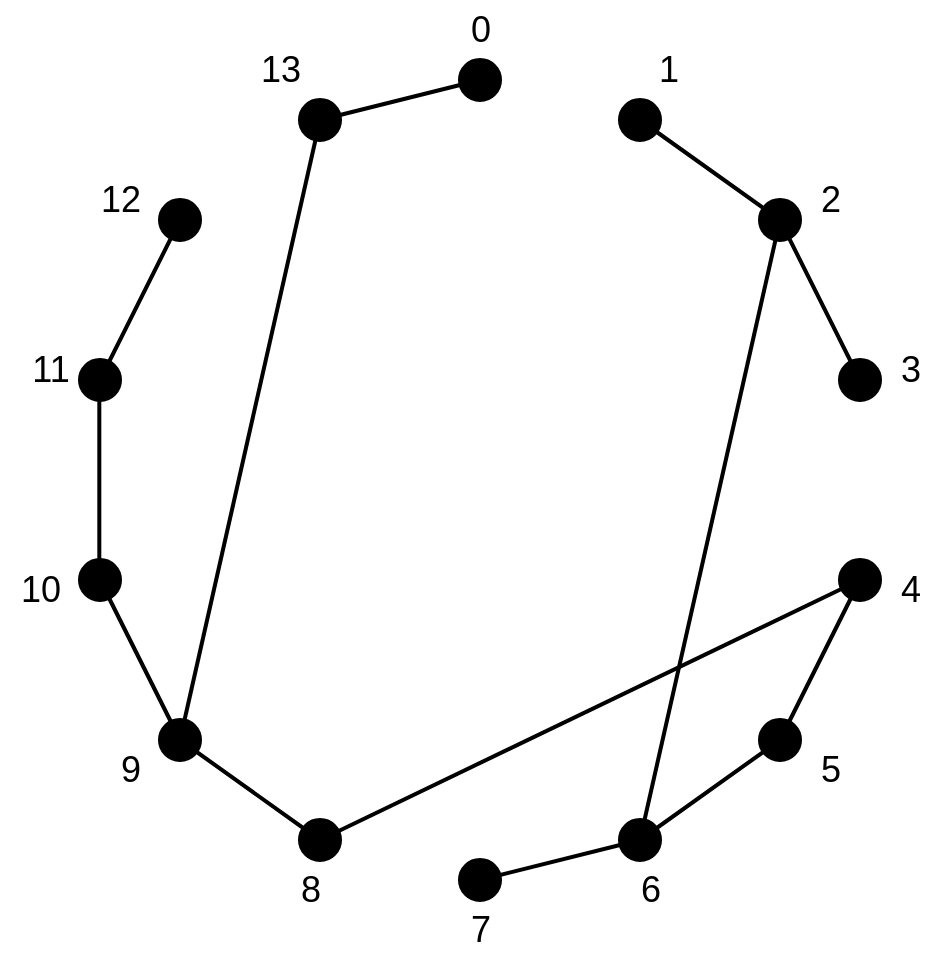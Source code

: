 <mxfile version="13.4.5" type="device"><diagram id="X3HUVQHs-cfHY_X6yfge" name="ページ1"><mxGraphModel dx="660" dy="646" grid="1" gridSize="10" guides="1" tooltips="1" connect="1" arrows="1" fold="1" page="1" pageScale="1" pageWidth="827" pageHeight="1169" math="0" shadow="0"><root><mxCell id="0"/><mxCell id="1" parent="0"/><mxCell id="tKj6pDoYX2af-1o1Zyn5-260" value="" style="ellipse;whiteSpace=wrap;html=1;aspect=fixed;fillColor=#000000;fontSize=18;strokeWidth=2;" vertex="1" parent="1"><mxGeometry x="320" y="160" width="20" height="20" as="geometry"/></mxCell><mxCell id="tKj6pDoYX2af-1o1Zyn5-261" value="" style="ellipse;whiteSpace=wrap;html=1;aspect=fixed;fillColor=#000000;fontSize=18;strokeWidth=2;" vertex="1" parent="1"><mxGeometry x="320" y="560" width="20" height="20" as="geometry"/></mxCell><mxCell id="tKj6pDoYX2af-1o1Zyn5-262" value="" style="ellipse;whiteSpace=wrap;html=1;aspect=fixed;fillColor=#000000;fontSize=18;strokeWidth=2;" vertex="1" parent="1"><mxGeometry x="130" y="410" width="20" height="20" as="geometry"/></mxCell><mxCell id="tKj6pDoYX2af-1o1Zyn5-263" value="" style="ellipse;whiteSpace=wrap;html=1;aspect=fixed;fillColor=#000000;fontSize=18;strokeWidth=2;" vertex="1" parent="1"><mxGeometry x="130" y="310" width="20" height="20" as="geometry"/></mxCell><mxCell id="tKj6pDoYX2af-1o1Zyn5-264" value="" style="ellipse;whiteSpace=wrap;html=1;aspect=fixed;fillColor=#000000;fontSize=18;strokeWidth=2;" vertex="1" parent="1"><mxGeometry x="170" y="230" width="20" height="20" as="geometry"/></mxCell><mxCell id="tKj6pDoYX2af-1o1Zyn5-265" value="" style="ellipse;whiteSpace=wrap;html=1;aspect=fixed;fillColor=#000000;fontSize=18;strokeWidth=2;" vertex="1" parent="1"><mxGeometry x="240" y="180" width="20" height="20" as="geometry"/></mxCell><mxCell id="tKj6pDoYX2af-1o1Zyn5-266" value="" style="ellipse;whiteSpace=wrap;html=1;aspect=fixed;fillColor=#000000;fontSize=18;strokeWidth=2;" vertex="1" parent="1"><mxGeometry x="170" y="490" width="20" height="20" as="geometry"/></mxCell><mxCell id="tKj6pDoYX2af-1o1Zyn5-267" value="" style="ellipse;whiteSpace=wrap;html=1;aspect=fixed;fillColor=#000000;fontSize=18;strokeWidth=2;" vertex="1" parent="1"><mxGeometry x="240" y="540" width="20" height="20" as="geometry"/></mxCell><mxCell id="tKj6pDoYX2af-1o1Zyn5-268" value="" style="ellipse;whiteSpace=wrap;html=1;aspect=fixed;fillColor=#000000;fontSize=18;strokeWidth=2;" vertex="1" parent="1"><mxGeometry x="510" y="410" width="20" height="20" as="geometry"/></mxCell><mxCell id="tKj6pDoYX2af-1o1Zyn5-269" value="" style="ellipse;whiteSpace=wrap;html=1;aspect=fixed;fillColor=#000000;fontSize=18;strokeWidth=2;" vertex="1" parent="1"><mxGeometry x="510" y="310" width="20" height="20" as="geometry"/></mxCell><mxCell id="tKj6pDoYX2af-1o1Zyn5-270" value="" style="ellipse;whiteSpace=wrap;html=1;aspect=fixed;fillColor=#000000;fontSize=18;strokeWidth=2;" vertex="1" parent="1"><mxGeometry x="470" y="230" width="20" height="20" as="geometry"/></mxCell><mxCell id="tKj6pDoYX2af-1o1Zyn5-271" value="" style="ellipse;whiteSpace=wrap;html=1;aspect=fixed;fillColor=#000000;fontSize=18;strokeWidth=2;" vertex="1" parent="1"><mxGeometry x="470" y="490" width="20" height="20" as="geometry"/></mxCell><mxCell id="tKj6pDoYX2af-1o1Zyn5-272" value="" style="ellipse;whiteSpace=wrap;html=1;aspect=fixed;fillColor=#000000;fontSize=18;strokeWidth=2;" vertex="1" parent="1"><mxGeometry x="400" y="180" width="20" height="20" as="geometry"/></mxCell><mxCell id="tKj6pDoYX2af-1o1Zyn5-273" value="" style="ellipse;whiteSpace=wrap;html=1;aspect=fixed;fillColor=#000000;fontSize=18;strokeWidth=2;" vertex="1" parent="1"><mxGeometry x="400" y="540" width="20" height="20" as="geometry"/></mxCell><mxCell id="tKj6pDoYX2af-1o1Zyn5-274" value="" style="endArrow=none;html=1;fontSize=18;strokeWidth=2;" edge="1" parent="1"><mxGeometry width="50" height="50" relative="1" as="geometry"><mxPoint x="250" y="190" as="sourcePoint"/><mxPoint x="330" y="170" as="targetPoint"/></mxGeometry></mxCell><mxCell id="tKj6pDoYX2af-1o1Zyn5-275" value="" style="endArrow=none;html=1;fontSize=18;strokeWidth=2;" edge="1" parent="1"><mxGeometry width="50" height="50" relative="1" as="geometry"><mxPoint x="330" y="570" as="sourcePoint"/><mxPoint x="410" y="550" as="targetPoint"/></mxGeometry></mxCell><mxCell id="tKj6pDoYX2af-1o1Zyn5-278" value="" style="endArrow=none;html=1;fontSize=18;strokeWidth=2;" edge="1" parent="1"><mxGeometry width="50" height="50" relative="1" as="geometry"><mxPoint x="140" y="320" as="sourcePoint"/><mxPoint x="180" y="240" as="targetPoint"/></mxGeometry></mxCell><mxCell id="tKj6pDoYX2af-1o1Zyn5-279" value="" style="endArrow=none;html=1;fontSize=18;strokeWidth=2;" edge="1" parent="1"><mxGeometry width="50" height="50" relative="1" as="geometry"><mxPoint x="480" y="500" as="sourcePoint"/><mxPoint x="520" y="420" as="targetPoint"/></mxGeometry></mxCell><mxCell id="tKj6pDoYX2af-1o1Zyn5-280" value="" style="endArrow=none;html=1;fontSize=18;strokeWidth=2;" edge="1" parent="1"><mxGeometry width="50" height="50" relative="1" as="geometry"><mxPoint x="139.66" y="420" as="sourcePoint"/><mxPoint x="139.66" y="320" as="targetPoint"/></mxGeometry></mxCell><mxCell id="tKj6pDoYX2af-1o1Zyn5-282" value="" style="endArrow=none;html=1;fontSize=18;strokeWidth=2;" edge="1" parent="1"><mxGeometry width="50" height="50" relative="1" as="geometry"><mxPoint x="140" y="420" as="sourcePoint"/><mxPoint x="180" y="500" as="targetPoint"/></mxGeometry></mxCell><mxCell id="tKj6pDoYX2af-1o1Zyn5-283" value="" style="endArrow=none;html=1;fontSize=18;strokeWidth=2;" edge="1" parent="1"><mxGeometry width="50" height="50" relative="1" as="geometry"><mxPoint x="480" y="240" as="sourcePoint"/><mxPoint x="520" y="320" as="targetPoint"/></mxGeometry></mxCell><mxCell id="tKj6pDoYX2af-1o1Zyn5-285" value="" style="endArrow=none;html=1;fontSize=18;strokeWidth=2;" edge="1" parent="1"><mxGeometry width="50" height="50" relative="1" as="geometry"><mxPoint x="410" y="550" as="sourcePoint"/><mxPoint x="480" y="500" as="targetPoint"/></mxGeometry></mxCell><mxCell id="tKj6pDoYX2af-1o1Zyn5-286" value="" style="endArrow=none;html=1;fontSize=18;strokeWidth=2;" edge="1" parent="1"><mxGeometry width="50" height="50" relative="1" as="geometry"><mxPoint x="480" y="240" as="sourcePoint"/><mxPoint x="410" y="190" as="targetPoint"/></mxGeometry></mxCell><mxCell id="tKj6pDoYX2af-1o1Zyn5-287" value="" style="endArrow=none;html=1;fontSize=18;strokeWidth=2;" edge="1" parent="1"><mxGeometry width="50" height="50" relative="1" as="geometry"><mxPoint x="250" y="550" as="sourcePoint"/><mxPoint x="180" y="500" as="targetPoint"/></mxGeometry></mxCell><mxCell id="tKj6pDoYX2af-1o1Zyn5-288" value="0" style="text;html=1;align=center;verticalAlign=middle;resizable=0;points=[];autosize=1;fontSize=18;strokeWidth=2;" vertex="1" parent="1"><mxGeometry x="315" y="130" width="30" height="30" as="geometry"/></mxCell><mxCell id="tKj6pDoYX2af-1o1Zyn5-289" value="1" style="text;html=1;align=center;verticalAlign=middle;resizable=0;points=[];autosize=1;fontSize=18;strokeWidth=2;" vertex="1" parent="1"><mxGeometry x="409" y="150" width="30" height="30" as="geometry"/></mxCell><mxCell id="tKj6pDoYX2af-1o1Zyn5-290" value="2" style="text;html=1;align=center;verticalAlign=middle;resizable=0;points=[];autosize=1;fontSize=18;strokeWidth=2;" vertex="1" parent="1"><mxGeometry x="490" y="215" width="30" height="30" as="geometry"/></mxCell><mxCell id="tKj6pDoYX2af-1o1Zyn5-291" value="3" style="text;html=1;align=center;verticalAlign=middle;resizable=0;points=[];autosize=1;fontSize=18;strokeWidth=2;" vertex="1" parent="1"><mxGeometry x="530" y="300" width="30" height="30" as="geometry"/></mxCell><mxCell id="tKj6pDoYX2af-1o1Zyn5-292" value="4" style="text;html=1;align=center;verticalAlign=middle;resizable=0;points=[];autosize=1;fontSize=18;strokeWidth=2;" vertex="1" parent="1"><mxGeometry x="530" y="410" width="30" height="30" as="geometry"/></mxCell><mxCell id="tKj6pDoYX2af-1o1Zyn5-293" value="5" style="text;html=1;align=center;verticalAlign=middle;resizable=0;points=[];autosize=1;fontSize=18;strokeWidth=2;" vertex="1" parent="1"><mxGeometry x="490" y="500" width="30" height="30" as="geometry"/></mxCell><mxCell id="tKj6pDoYX2af-1o1Zyn5-294" value="6" style="text;html=1;align=center;verticalAlign=middle;resizable=0;points=[];autosize=1;fontSize=18;strokeWidth=2;" vertex="1" parent="1"><mxGeometry x="400" y="560" width="30" height="30" as="geometry"/></mxCell><mxCell id="tKj6pDoYX2af-1o1Zyn5-295" value="7" style="text;html=1;align=center;verticalAlign=middle;resizable=0;points=[];autosize=1;fontSize=18;strokeWidth=2;" vertex="1" parent="1"><mxGeometry x="315" y="580" width="30" height="30" as="geometry"/></mxCell><mxCell id="tKj6pDoYX2af-1o1Zyn5-296" value="8" style="text;html=1;align=center;verticalAlign=middle;resizable=0;points=[];autosize=1;fontSize=18;strokeWidth=2;" vertex="1" parent="1"><mxGeometry x="230" y="560" width="30" height="30" as="geometry"/></mxCell><mxCell id="tKj6pDoYX2af-1o1Zyn5-297" value="9" style="text;html=1;align=center;verticalAlign=middle;resizable=0;points=[];autosize=1;fontSize=18;strokeWidth=2;" vertex="1" parent="1"><mxGeometry x="140" y="500" width="30" height="30" as="geometry"/></mxCell><mxCell id="tKj6pDoYX2af-1o1Zyn5-298" value="10" style="text;html=1;align=center;verticalAlign=middle;resizable=0;points=[];autosize=1;fontSize=18;strokeWidth=2;" vertex="1" parent="1"><mxGeometry x="90" y="410" width="40" height="30" as="geometry"/></mxCell><mxCell id="tKj6pDoYX2af-1o1Zyn5-299" value="11" style="text;html=1;align=center;verticalAlign=middle;resizable=0;points=[];autosize=1;fontSize=18;strokeWidth=2;" vertex="1" parent="1"><mxGeometry x="100" y="300" width="30" height="30" as="geometry"/></mxCell><mxCell id="tKj6pDoYX2af-1o1Zyn5-300" value="12" style="text;html=1;align=center;verticalAlign=middle;resizable=0;points=[];autosize=1;fontSize=18;strokeWidth=2;" vertex="1" parent="1"><mxGeometry x="130" y="215" width="40" height="30" as="geometry"/></mxCell><mxCell id="tKj6pDoYX2af-1o1Zyn5-301" value="13" style="text;html=1;align=center;verticalAlign=middle;resizable=0;points=[];autosize=1;fontSize=18;strokeWidth=2;" vertex="1" parent="1"><mxGeometry x="210" y="150" width="40" height="30" as="geometry"/></mxCell><mxCell id="tKj6pDoYX2af-1o1Zyn5-304" value="" style="endArrow=none;html=1;strokeWidth=2;" edge="1" parent="1"><mxGeometry width="50" height="50" relative="1" as="geometry"><mxPoint x="410" y="550" as="sourcePoint"/><mxPoint x="480" y="240" as="targetPoint"/></mxGeometry></mxCell><mxCell id="tKj6pDoYX2af-1o1Zyn5-307" value="" style="endArrow=none;html=1;strokeWidth=2;" edge="1" parent="1"><mxGeometry width="50" height="50" relative="1" as="geometry"><mxPoint x="180" y="500" as="sourcePoint"/><mxPoint x="250" y="190" as="targetPoint"/></mxGeometry></mxCell><mxCell id="tKj6pDoYX2af-1o1Zyn5-308" value="" style="endArrow=none;html=1;strokeWidth=2;" edge="1" parent="1"><mxGeometry width="50" height="50" relative="1" as="geometry"><mxPoint x="250" y="550" as="sourcePoint"/><mxPoint x="520" y="420" as="targetPoint"/></mxGeometry></mxCell></root></mxGraphModel></diagram></mxfile>